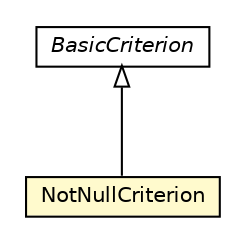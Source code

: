 #!/usr/local/bin/dot
#
# Class diagram 
# Generated by UMLGraph version R5_6_6-8-g8d7759 (http://www.umlgraph.org/)
#

digraph G {
	edge [fontname="Helvetica",fontsize=10,labelfontname="Helvetica",labelfontsize=10];
	node [fontname="Helvetica",fontsize=10,shape=plaintext];
	nodesep=0.25;
	ranksep=0.5;
	// org.dayatang.domain.internal.repo.NotNullCriterion
	c75336 [label=<<table title="org.dayatang.domain.internal.repo.NotNullCriterion" border="0" cellborder="1" cellspacing="0" cellpadding="2" port="p" bgcolor="lemonChiffon" href="./NotNullCriterion.html">
		<tr><td><table border="0" cellspacing="0" cellpadding="1">
<tr><td align="center" balign="center"> NotNullCriterion </td></tr>
		</table></td></tr>
		</table>>, URL="./NotNullCriterion.html", fontname="Helvetica", fontcolor="black", fontsize=10.0];
	// org.dayatang.domain.internal.repo.BasicCriterion
	c75359 [label=<<table title="org.dayatang.domain.internal.repo.BasicCriterion" border="0" cellborder="1" cellspacing="0" cellpadding="2" port="p" href="./BasicCriterion.html">
		<tr><td><table border="0" cellspacing="0" cellpadding="1">
<tr><td align="center" balign="center"><font face="Helvetica-Oblique"> BasicCriterion </font></td></tr>
		</table></td></tr>
		</table>>, URL="./BasicCriterion.html", fontname="Helvetica", fontcolor="black", fontsize=10.0];
	//org.dayatang.domain.internal.repo.NotNullCriterion extends org.dayatang.domain.internal.repo.BasicCriterion
	c75359:p -> c75336:p [dir=back,arrowtail=empty];
}

